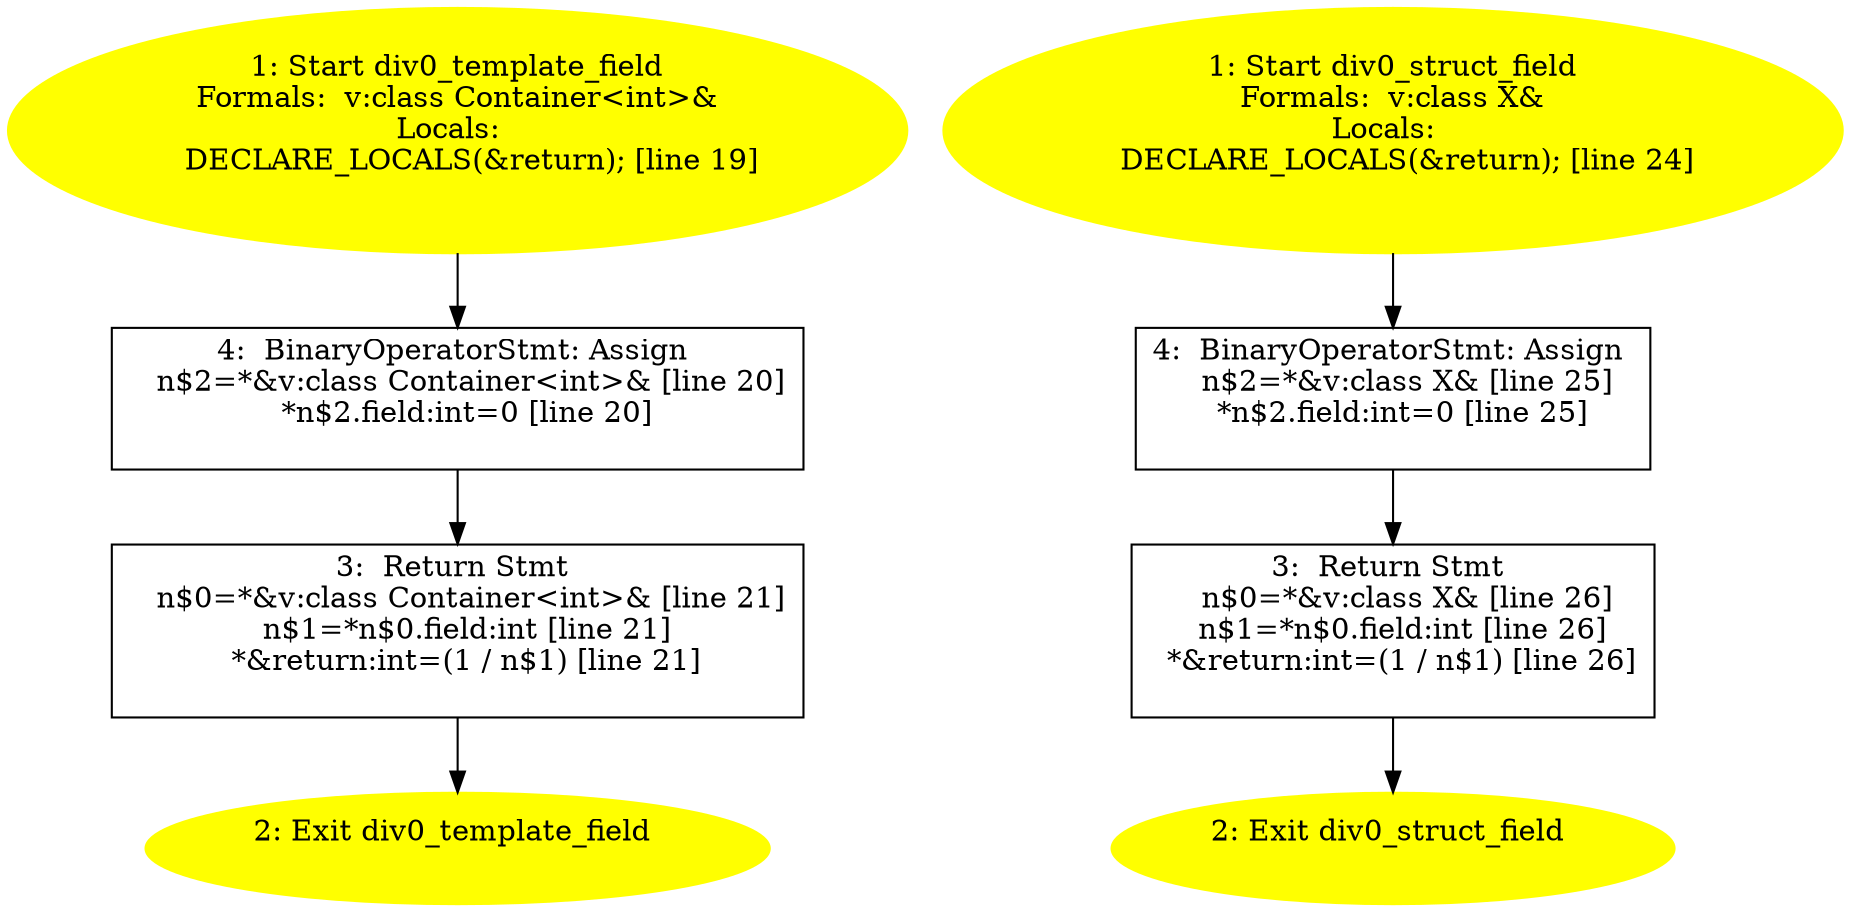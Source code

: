 /* @generated */
digraph iCFG {
"div0_template_field{d41d8cd98f00b204e9800998ecf8427e_Z19div0_template_fieldR9ContainerIiE}.f711a339e6f47ac0a5a0a34c94220477_1" [label="1: Start div0_template_field\nFormals:  v:class Container<int>&\nLocals:  \n   DECLARE_LOCALS(&return); [line 19]\n " color=yellow style=filled]
	

	 "div0_template_field{d41d8cd98f00b204e9800998ecf8427e_Z19div0_template_fieldR9ContainerIiE}.f711a339e6f47ac0a5a0a34c94220477_1" -> "div0_template_field{d41d8cd98f00b204e9800998ecf8427e_Z19div0_template_fieldR9ContainerIiE}.f711a339e6f47ac0a5a0a34c94220477_4" ;
"div0_template_field{d41d8cd98f00b204e9800998ecf8427e_Z19div0_template_fieldR9ContainerIiE}.f711a339e6f47ac0a5a0a34c94220477_2" [label="2: Exit div0_template_field \n  " color=yellow style=filled]
	

"div0_template_field{d41d8cd98f00b204e9800998ecf8427e_Z19div0_template_fieldR9ContainerIiE}.f711a339e6f47ac0a5a0a34c94220477_3" [label="3:  Return Stmt \n   n$0=*&v:class Container<int>& [line 21]\n  n$1=*n$0.field:int [line 21]\n  *&return:int=(1 / n$1) [line 21]\n " shape="box"]
	

	 "div0_template_field{d41d8cd98f00b204e9800998ecf8427e_Z19div0_template_fieldR9ContainerIiE}.f711a339e6f47ac0a5a0a34c94220477_3" -> "div0_template_field{d41d8cd98f00b204e9800998ecf8427e_Z19div0_template_fieldR9ContainerIiE}.f711a339e6f47ac0a5a0a34c94220477_2" ;
"div0_template_field{d41d8cd98f00b204e9800998ecf8427e_Z19div0_template_fieldR9ContainerIiE}.f711a339e6f47ac0a5a0a34c94220477_4" [label="4:  BinaryOperatorStmt: Assign \n   n$2=*&v:class Container<int>& [line 20]\n  *n$2.field:int=0 [line 20]\n " shape="box"]
	

	 "div0_template_field{d41d8cd98f00b204e9800998ecf8427e_Z19div0_template_fieldR9ContainerIiE}.f711a339e6f47ac0a5a0a34c94220477_4" -> "div0_template_field{d41d8cd98f00b204e9800998ecf8427e_Z19div0_template_fieldR9ContainerIiE}.f711a339e6f47ac0a5a0a34c94220477_3" ;
"div0_struct_field{d41d8cd98f00b204e9800998ecf8427e_Z17div0_struct_fieldR1X}.6f10073fac33b17e9d40fdbc8394aab6_1" [label="1: Start div0_struct_field\nFormals:  v:class X&\nLocals:  \n   DECLARE_LOCALS(&return); [line 24]\n " color=yellow style=filled]
	

	 "div0_struct_field{d41d8cd98f00b204e9800998ecf8427e_Z17div0_struct_fieldR1X}.6f10073fac33b17e9d40fdbc8394aab6_1" -> "div0_struct_field{d41d8cd98f00b204e9800998ecf8427e_Z17div0_struct_fieldR1X}.6f10073fac33b17e9d40fdbc8394aab6_4" ;
"div0_struct_field{d41d8cd98f00b204e9800998ecf8427e_Z17div0_struct_fieldR1X}.6f10073fac33b17e9d40fdbc8394aab6_2" [label="2: Exit div0_struct_field \n  " color=yellow style=filled]
	

"div0_struct_field{d41d8cd98f00b204e9800998ecf8427e_Z17div0_struct_fieldR1X}.6f10073fac33b17e9d40fdbc8394aab6_3" [label="3:  Return Stmt \n   n$0=*&v:class X& [line 26]\n  n$1=*n$0.field:int [line 26]\n  *&return:int=(1 / n$1) [line 26]\n " shape="box"]
	

	 "div0_struct_field{d41d8cd98f00b204e9800998ecf8427e_Z17div0_struct_fieldR1X}.6f10073fac33b17e9d40fdbc8394aab6_3" -> "div0_struct_field{d41d8cd98f00b204e9800998ecf8427e_Z17div0_struct_fieldR1X}.6f10073fac33b17e9d40fdbc8394aab6_2" ;
"div0_struct_field{d41d8cd98f00b204e9800998ecf8427e_Z17div0_struct_fieldR1X}.6f10073fac33b17e9d40fdbc8394aab6_4" [label="4:  BinaryOperatorStmt: Assign \n   n$2=*&v:class X& [line 25]\n  *n$2.field:int=0 [line 25]\n " shape="box"]
	

	 "div0_struct_field{d41d8cd98f00b204e9800998ecf8427e_Z17div0_struct_fieldR1X}.6f10073fac33b17e9d40fdbc8394aab6_4" -> "div0_struct_field{d41d8cd98f00b204e9800998ecf8427e_Z17div0_struct_fieldR1X}.6f10073fac33b17e9d40fdbc8394aab6_3" ;
}
